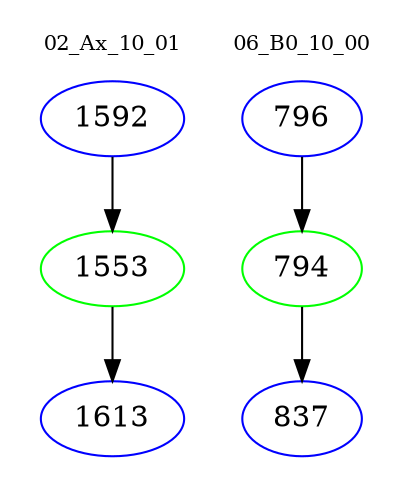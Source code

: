 digraph{
subgraph cluster_0 {
color = white
label = "02_Ax_10_01";
fontsize=10;
T0_1592 [label="1592", color="blue"]
T0_1592 -> T0_1553 [color="black"]
T0_1553 [label="1553", color="green"]
T0_1553 -> T0_1613 [color="black"]
T0_1613 [label="1613", color="blue"]
}
subgraph cluster_1 {
color = white
label = "06_B0_10_00";
fontsize=10;
T1_796 [label="796", color="blue"]
T1_796 -> T1_794 [color="black"]
T1_794 [label="794", color="green"]
T1_794 -> T1_837 [color="black"]
T1_837 [label="837", color="blue"]
}
}
